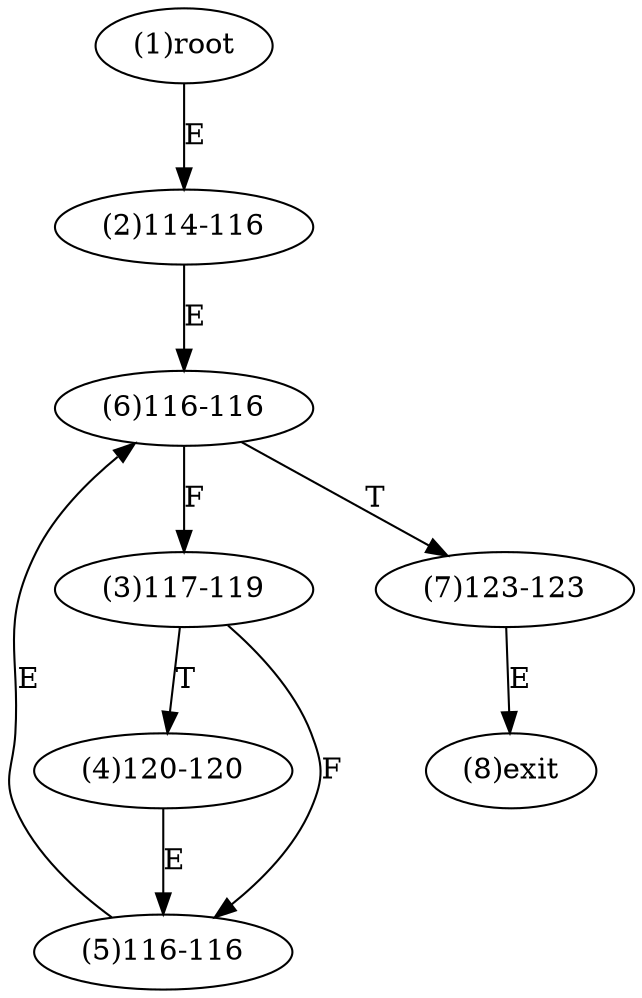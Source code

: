 digraph "" { 
1[ label="(1)root"];
2[ label="(2)114-116"];
3[ label="(3)117-119"];
4[ label="(4)120-120"];
5[ label="(5)116-116"];
6[ label="(6)116-116"];
7[ label="(7)123-123"];
8[ label="(8)exit"];
1->2[ label="E"];
2->6[ label="E"];
3->5[ label="F"];
3->4[ label="T"];
4->5[ label="E"];
5->6[ label="E"];
6->3[ label="F"];
6->7[ label="T"];
7->8[ label="E"];
}